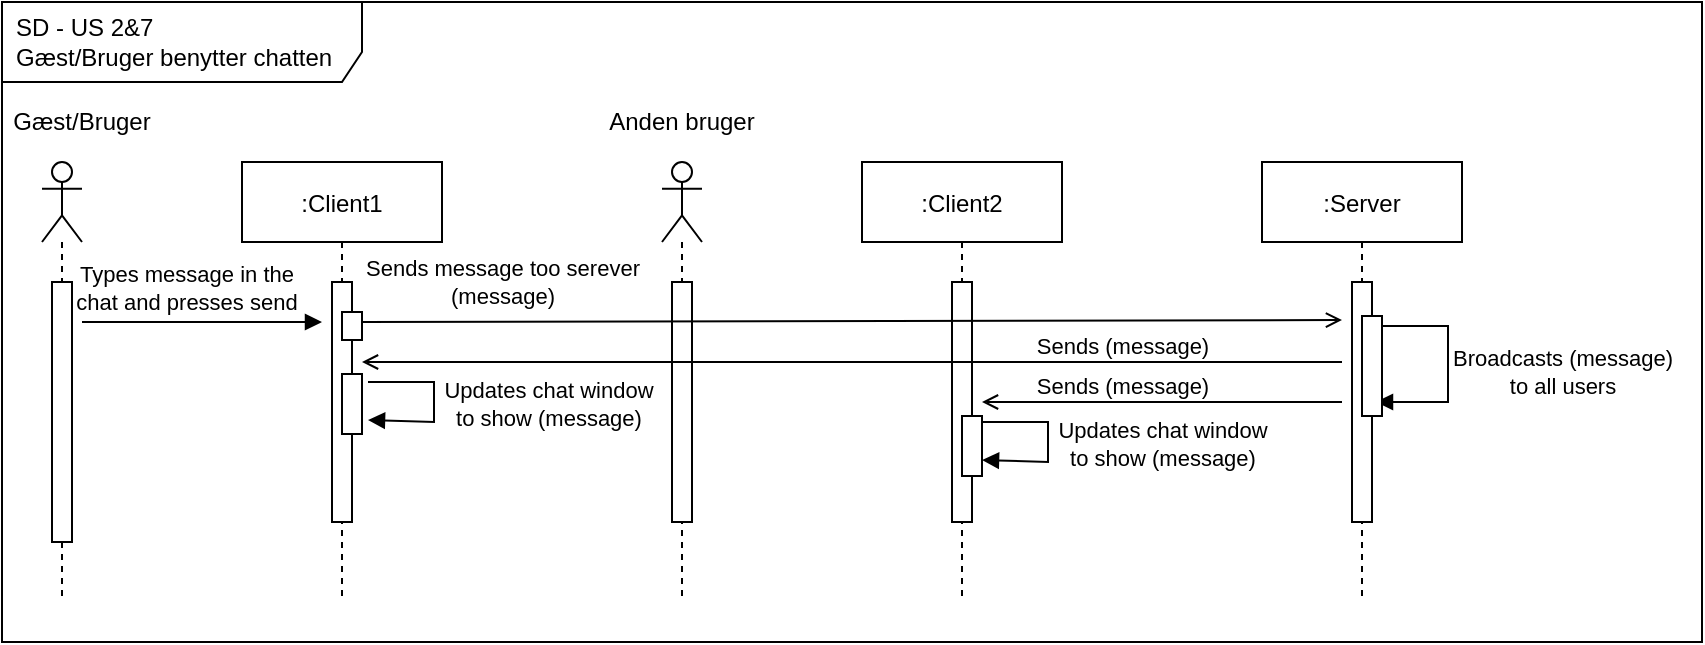<mxfile version="14.4.3" type="device" pages="3"><diagram id="kgpKYQtTHZ0yAKxKKP6v" name="SYSARK - SD"><mxGraphModel dx="1086" dy="846" grid="1" gridSize="10" guides="1" tooltips="1" connect="1" arrows="1" fold="1" page="1" pageScale="1" pageWidth="850" pageHeight="1100" math="0" shadow="0"><root><mxCell id="0"/><mxCell id="1" parent="0"/><mxCell id="vZrSNpJZ1F34BF3Es5Hf-35" value="SD - US 2&amp;amp;7&lt;br&gt;Gæst/Bruger benytter chatten" style="shape=umlFrame;whiteSpace=wrap;html=1;width=180;height=40;boundedLbl=1;verticalAlign=middle;align=left;spacingLeft=5;" parent="1" vertex="1"><mxGeometry width="850" height="320" as="geometry"/></mxCell><mxCell id="3nuBFxr9cyL0pnOWT2aG-5" value=":Server" style="shape=umlLifeline;perimeter=lifelinePerimeter;container=1;collapsible=0;recursiveResize=0;rounded=0;shadow=0;strokeWidth=1;" parent="1" vertex="1"><mxGeometry x="630" y="80" width="100" height="220" as="geometry"/></mxCell><mxCell id="3nuBFxr9cyL0pnOWT2aG-6" value="" style="points=[];perimeter=orthogonalPerimeter;rounded=0;shadow=0;strokeWidth=1;" parent="3nuBFxr9cyL0pnOWT2aG-5" vertex="1"><mxGeometry x="45" y="60" width="10" height="120" as="geometry"/></mxCell><mxCell id="vZrSNpJZ1F34BF3Es5Hf-19" value="" style="endArrow=block;html=1;endFill=1;rounded=0;" parent="3nuBFxr9cyL0pnOWT2aG-5" edge="1"><mxGeometry width="50" height="50" relative="1" as="geometry"><mxPoint x="60" y="82" as="sourcePoint"/><mxPoint x="57" y="120" as="targetPoint"/><Array as="points"><mxPoint x="93" y="82"/><mxPoint x="93" y="120"/></Array></mxGeometry></mxCell><mxCell id="vZrSNpJZ1F34BF3Es5Hf-20" value="Broadcasts (message)&lt;br&gt;to all users" style="edgeLabel;html=1;align=center;verticalAlign=middle;resizable=0;points=[];" parent="vZrSNpJZ1F34BF3Es5Hf-19" vertex="1" connectable="0"><mxGeometry x="-0.131" y="1" relative="1" as="geometry"><mxPoint x="56" y="9.33" as="offset"/></mxGeometry></mxCell><mxCell id="3nuBFxr9cyL0pnOWT2aG-1" value=":Client1" style="shape=umlLifeline;perimeter=lifelinePerimeter;container=1;collapsible=0;recursiveResize=0;rounded=0;shadow=0;strokeWidth=1;" parent="1" vertex="1"><mxGeometry x="120" y="80" width="100" height="220" as="geometry"/></mxCell><mxCell id="3nuBFxr9cyL0pnOWT2aG-2" value="" style="points=[];perimeter=orthogonalPerimeter;rounded=0;shadow=0;strokeWidth=1;" parent="3nuBFxr9cyL0pnOWT2aG-1" vertex="1"><mxGeometry x="45" y="60" width="10" height="120" as="geometry"/></mxCell><mxCell id="vZrSNpJZ1F34BF3Es5Hf-32" value="" style="points=[];perimeter=orthogonalPerimeter;rounded=0;shadow=0;strokeWidth=1;" parent="3nuBFxr9cyL0pnOWT2aG-1" vertex="1"><mxGeometry x="50" y="106" width="10" height="30" as="geometry"/></mxCell><mxCell id="vZrSNpJZ1F34BF3Es5Hf-1" value="" style="shape=umlLifeline;participant=umlActor;perimeter=lifelinePerimeter;whiteSpace=wrap;html=1;container=1;collapsible=0;recursiveResize=0;verticalAlign=top;spacingTop=36;outlineConnect=0;" parent="1" vertex="1"><mxGeometry x="20" y="80" width="20" height="220" as="geometry"/></mxCell><mxCell id="vZrSNpJZ1F34BF3Es5Hf-3" value="" style="points=[];perimeter=orthogonalPerimeter;rounded=0;shadow=0;strokeWidth=1;" parent="vZrSNpJZ1F34BF3Es5Hf-1" vertex="1"><mxGeometry x="5" y="60" width="10" height="130" as="geometry"/></mxCell><mxCell id="vZrSNpJZ1F34BF3Es5Hf-6" value=":Client2" style="shape=umlLifeline;perimeter=lifelinePerimeter;container=1;collapsible=0;recursiveResize=0;rounded=0;shadow=0;strokeWidth=1;" parent="1" vertex="1"><mxGeometry x="430" y="80" width="100" height="220" as="geometry"/></mxCell><mxCell id="vZrSNpJZ1F34BF3Es5Hf-7" value="" style="points=[];perimeter=orthogonalPerimeter;rounded=0;shadow=0;strokeWidth=1;" parent="vZrSNpJZ1F34BF3Es5Hf-6" vertex="1"><mxGeometry x="45" y="60" width="10" height="120" as="geometry"/></mxCell><mxCell id="vZrSNpJZ1F34BF3Es5Hf-8" value="" style="shape=umlLifeline;participant=umlActor;perimeter=lifelinePerimeter;whiteSpace=wrap;html=1;container=1;collapsible=0;recursiveResize=0;verticalAlign=top;spacingTop=36;outlineConnect=0;" parent="1" vertex="1"><mxGeometry x="330" y="80" width="20" height="220" as="geometry"/></mxCell><mxCell id="vZrSNpJZ1F34BF3Es5Hf-9" value="" style="points=[];perimeter=orthogonalPerimeter;rounded=0;shadow=0;strokeWidth=1;" parent="vZrSNpJZ1F34BF3Es5Hf-8" vertex="1"><mxGeometry x="5" y="60" width="10" height="120" as="geometry"/></mxCell><mxCell id="vZrSNpJZ1F34BF3Es5Hf-12" value="Gæst/Bruger" style="text;html=1;strokeColor=none;fillColor=none;align=center;verticalAlign=middle;whiteSpace=wrap;rounded=0;" parent="1" vertex="1"><mxGeometry x="20" y="50" width="40" height="20" as="geometry"/></mxCell><mxCell id="vZrSNpJZ1F34BF3Es5Hf-13" value="Anden bruger" style="text;html=1;strokeColor=none;fillColor=none;align=center;verticalAlign=middle;whiteSpace=wrap;rounded=0;" parent="1" vertex="1"><mxGeometry x="290" y="50" width="100" height="20" as="geometry"/></mxCell><mxCell id="vZrSNpJZ1F34BF3Es5Hf-15" value="" style="endArrow=block;html=1;endFill=1;" parent="1" edge="1"><mxGeometry relative="1" as="geometry"><mxPoint x="40" y="160" as="sourcePoint"/><mxPoint x="160" y="160" as="targetPoint"/></mxGeometry></mxCell><mxCell id="vZrSNpJZ1F34BF3Es5Hf-16" value="Types message in the &lt;br&gt;chat and&amp;nbsp;presses send" style="edgeLabel;resizable=0;html=1;align=center;verticalAlign=middle;" parent="vZrSNpJZ1F34BF3Es5Hf-15" connectable="0" vertex="1"><mxGeometry relative="1" as="geometry"><mxPoint x="-8" y="-17" as="offset"/></mxGeometry></mxCell><mxCell id="vZrSNpJZ1F34BF3Es5Hf-17" value="" style="endArrow=open;html=1;endFill=0;" parent="1" edge="1"><mxGeometry relative="1" as="geometry"><mxPoint x="180" y="160" as="sourcePoint"/><mxPoint x="670" y="159" as="targetPoint"/></mxGeometry></mxCell><mxCell id="vZrSNpJZ1F34BF3Es5Hf-18" value="Sends message too serever&lt;br&gt;(message)" style="edgeLabel;resizable=0;html=1;align=center;verticalAlign=middle;" parent="vZrSNpJZ1F34BF3Es5Hf-17" connectable="0" vertex="1"><mxGeometry relative="1" as="geometry"><mxPoint x="-174.83" y="-19.5" as="offset"/></mxGeometry></mxCell><mxCell id="vZrSNpJZ1F34BF3Es5Hf-21" value="" style="endArrow=open;html=1;endFill=0;" parent="1" edge="1"><mxGeometry relative="1" as="geometry"><mxPoint x="670" y="180" as="sourcePoint"/><mxPoint x="180" y="180" as="targetPoint"/></mxGeometry></mxCell><mxCell id="vZrSNpJZ1F34BF3Es5Hf-22" value="Sends (message)" style="edgeLabel;resizable=0;html=1;align=center;verticalAlign=middle;" parent="vZrSNpJZ1F34BF3Es5Hf-21" connectable="0" vertex="1"><mxGeometry relative="1" as="geometry"><mxPoint x="135.24" y="-8" as="offset"/></mxGeometry></mxCell><mxCell id="vZrSNpJZ1F34BF3Es5Hf-23" value="" style="endArrow=open;html=1;endFill=0;" parent="1" edge="1"><mxGeometry relative="1" as="geometry"><mxPoint x="670" y="200" as="sourcePoint"/><mxPoint x="490" y="200" as="targetPoint"/></mxGeometry></mxCell><mxCell id="vZrSNpJZ1F34BF3Es5Hf-24" value="Sends (message)" style="edgeLabel;resizable=0;html=1;align=center;verticalAlign=middle;" parent="vZrSNpJZ1F34BF3Es5Hf-23" connectable="0" vertex="1"><mxGeometry relative="1" as="geometry"><mxPoint x="-20.0" y="-8" as="offset"/></mxGeometry></mxCell><mxCell id="vZrSNpJZ1F34BF3Es5Hf-27" value="" style="endArrow=block;html=1;endFill=1;rounded=0;" parent="1" edge="1"><mxGeometry width="50" height="50" relative="1" as="geometry"><mxPoint x="183" y="190" as="sourcePoint"/><mxPoint x="183" y="209" as="targetPoint"/><Array as="points"><mxPoint x="216" y="190"/><mxPoint x="216" y="210"/></Array></mxGeometry></mxCell><mxCell id="vZrSNpJZ1F34BF3Es5Hf-28" value="Updates chat window&lt;br&gt;to show (message)" style="edgeLabel;html=1;align=center;verticalAlign=middle;resizable=0;points=[];" parent="vZrSNpJZ1F34BF3Es5Hf-27" vertex="1" connectable="0"><mxGeometry x="-0.131" y="1" relative="1" as="geometry"><mxPoint x="56" y="5.8" as="offset"/></mxGeometry></mxCell><mxCell id="vZrSNpJZ1F34BF3Es5Hf-29" value="" style="endArrow=block;html=1;endFill=1;rounded=0;" parent="1" edge="1"><mxGeometry width="50" height="50" relative="1" as="geometry"><mxPoint x="490" y="210" as="sourcePoint"/><mxPoint x="490" y="229" as="targetPoint"/><Array as="points"><mxPoint x="523" y="210"/><mxPoint x="523" y="230"/></Array></mxGeometry></mxCell><mxCell id="vZrSNpJZ1F34BF3Es5Hf-30" value="Updates chat window&lt;br&gt;to show (message)" style="edgeLabel;html=1;align=center;verticalAlign=middle;resizable=0;points=[];" parent="vZrSNpJZ1F34BF3Es5Hf-29" vertex="1" connectable="0"><mxGeometry x="-0.131" y="1" relative="1" as="geometry"><mxPoint x="56" y="5.8" as="offset"/></mxGeometry></mxCell><mxCell id="vZrSNpJZ1F34BF3Es5Hf-31" value="" style="points=[];perimeter=orthogonalPerimeter;rounded=0;shadow=0;strokeWidth=1;" parent="1" vertex="1"><mxGeometry x="680" y="157" width="10" height="50" as="geometry"/></mxCell><mxCell id="vZrSNpJZ1F34BF3Es5Hf-33" value="" style="points=[];perimeter=orthogonalPerimeter;rounded=0;shadow=0;strokeWidth=1;" parent="1" vertex="1"><mxGeometry x="480" y="207" width="10" height="30" as="geometry"/></mxCell><mxCell id="vZrSNpJZ1F34BF3Es5Hf-34" value="" style="points=[];perimeter=orthogonalPerimeter;rounded=0;shadow=0;strokeWidth=1;" parent="1" vertex="1"><mxGeometry x="170" y="155" width="10" height="14" as="geometry"/></mxCell></root></mxGraphModel></diagram><diagram id="NW-HZ79ST8Mv5RIU34rx" name="SD-Server"><mxGraphModel dx="1086" dy="846" grid="1" gridSize="10" guides="1" tooltips="1" connect="1" arrows="1" fold="1" page="1" pageScale="1" pageWidth="827" pageHeight="1169" math="0" shadow="0"><root><mxCell id="Jsr_nP2P3MLR1NYw9Sjs-0"/><mxCell id="Jsr_nP2P3MLR1NYw9Sjs-1" parent="Jsr_nP2P3MLR1NYw9Sjs-0"/><mxCell id="Jsr_nP2P3MLR1NYw9Sjs-2" value="&lt;b&gt;SD&lt;/b&gt;&amp;nbsp;- Server&amp;nbsp;- US 2&amp;amp;7&lt;br&gt;Gæst/Bruger benytter chatten" style="shape=umlFrame;whiteSpace=wrap;html=1;width=180;height=40;boundedLbl=1;verticalAlign=middle;align=left;spacingLeft=5;" parent="Jsr_nP2P3MLR1NYw9Sjs-1" vertex="1"><mxGeometry x="50" y="30" width="570" height="270" as="geometry"/></mxCell><mxCell id="Jsr_nP2P3MLR1NYw9Sjs-33" value="Client 1" style="shape=umlLifeline;participant=umlActor;perimeter=lifelinePerimeter;whiteSpace=wrap;html=1;container=1;collapsible=0;recursiveResize=0;verticalAlign=top;spacingTop=36;outlineConnect=0;labelBackgroundColor=#ffffff;fillColor=#99CCFF;" parent="Jsr_nP2P3MLR1NYw9Sjs-1" vertex="1"><mxGeometry x="70" y="80" width="20" height="200" as="geometry"/></mxCell><mxCell id="Jsr_nP2P3MLR1NYw9Sjs-37" value="&lt;font style=&quot;font-size: 12px&quot;&gt;«Boundary»&lt;br&gt;:GlobalHub&lt;br&gt;&lt;/font&gt;" style="shape=umlLifeline;perimeter=lifelinePerimeter;whiteSpace=wrap;html=1;container=1;collapsible=0;recursiveResize=0;outlineConnect=0;labelBackgroundColor=#ffffff;" parent="Jsr_nP2P3MLR1NYw9Sjs-1" vertex="1"><mxGeometry x="270" y="80" width="100" height="200" as="geometry"/></mxCell><mxCell id="Jsr_nP2P3MLR1NYw9Sjs-42" value="Client.Group([roomName]).SendAsync([message]);" style="edgeStyle=orthogonalEdgeStyle;html=1;align=left;spacingLeft=2;endArrow=block;rounded=0;entryX=1;entryY=0;" parent="Jsr_nP2P3MLR1NYw9Sjs-1" target="Jsr_nP2P3MLR1NYw9Sjs-41" edge="1"><mxGeometry relative="1" as="geometry"><mxPoint x="324.97" y="180" as="sourcePoint"/><Array as="points"><mxPoint x="349.97" y="180"/></Array></mxGeometry></mxCell><mxCell id="Jsr_nP2P3MLR1NYw9Sjs-45" value="" style="html=1;points=[];perimeter=orthogonalPerimeter;labelBackgroundColor=#ffffff;" parent="Jsr_nP2P3MLR1NYw9Sjs-1" vertex="1"><mxGeometry x="74.97" y="170" width="10" height="40" as="geometry"/></mxCell><mxCell id="Jsr_nP2P3MLR1NYw9Sjs-49" value="" style="html=1;points=[];perimeter=orthogonalPerimeter;labelBackgroundColor=#ffffff;" parent="Jsr_nP2P3MLR1NYw9Sjs-1" vertex="1"><mxGeometry x="314.97" y="170" width="10" height="80" as="geometry"/></mxCell><mxCell id="Jsr_nP2P3MLR1NYw9Sjs-41" value="" style="html=1;points=[];perimeter=orthogonalPerimeter;labelBackgroundColor=#ffffff;" parent="Jsr_nP2P3MLR1NYw9Sjs-1" vertex="1"><mxGeometry x="319.97" y="200" width="10" height="40" as="geometry"/></mxCell><mxCell id="Jsr_nP2P3MLR1NYw9Sjs-34" value="Client 2&lt;br&gt;" style="shape=umlLifeline;participant=umlActor;perimeter=lifelinePerimeter;whiteSpace=wrap;html=1;container=1;collapsible=0;recursiveResize=0;verticalAlign=top;spacingTop=36;outlineConnect=0;labelBackgroundColor=#ffffff;fillColor=#99CCFF;" parent="Jsr_nP2P3MLR1NYw9Sjs-1" vertex="1"><mxGeometry x="190" y="80" width="20" height="200" as="geometry"/></mxCell><mxCell id="Jsr_nP2P3MLR1NYw9Sjs-38" value="SendMessage([message],[roomName]);" style="html=1;verticalAlign=bottom;endArrow=open;endFill=0;entryX=-0.025;entryY=0.004;entryDx=0;entryDy=0;entryPerimeter=0;" parent="Jsr_nP2P3MLR1NYw9Sjs-1" edge="1"><mxGeometry width="80" relative="1" as="geometry"><mxPoint x="84.97" y="170" as="sourcePoint"/><mxPoint x="314.72" y="170.08" as="targetPoint"/></mxGeometry></mxCell><mxCell id="Jsr_nP2P3MLR1NYw9Sjs-46" value="" style="html=1;points=[];perimeter=orthogonalPerimeter;labelBackgroundColor=#ffffff;" parent="Jsr_nP2P3MLR1NYw9Sjs-1" vertex="1"><mxGeometry x="194.97" y="230" width="10" height="20" as="geometry"/></mxCell><mxCell id="Jsr_nP2P3MLR1NYw9Sjs-43" value="IncomingMessage([message]);" style="html=1;verticalAlign=bottom;endArrow=open;endFill=0;align=center;entryX=1.023;entryY=1.002;entryDx=0;entryDy=0;entryPerimeter=0;" parent="Jsr_nP2P3MLR1NYw9Sjs-1" edge="1"><mxGeometry width="80" relative="1" as="geometry"><mxPoint x="320" y="210" as="sourcePoint"/><mxPoint x="85.2" y="210.14" as="targetPoint"/><mxPoint as="offset"/></mxGeometry></mxCell><mxCell id="Jsr_nP2P3MLR1NYw9Sjs-44" value="IncomingMessage([message]);" style="html=1;verticalAlign=bottom;endArrow=open;endFill=0;align=center;entryX=1.033;entryY=0.006;entryDx=0;entryDy=0;entryPerimeter=0;" parent="Jsr_nP2P3MLR1NYw9Sjs-1" target="Jsr_nP2P3MLR1NYw9Sjs-46" edge="1"><mxGeometry width="80" relative="1" as="geometry"><mxPoint x="320" y="230" as="sourcePoint"/><mxPoint x="229.97" y="230" as="targetPoint"/><mxPoint as="offset"/></mxGeometry></mxCell></root></mxGraphModel></diagram><diagram id="yixr_YwcLMJ4f4qqxRhS" name="CD-Server"><mxGraphModel dx="1086" dy="846" grid="1" gridSize="10" guides="1" tooltips="1" connect="1" arrows="1" fold="1" page="1" pageScale="1" pageWidth="827" pageHeight="1169" math="0" shadow="0"><root><mxCell id="S43qDPwaZpPYtHcGGMr0-0"/><mxCell id="S43qDPwaZpPYtHcGGMr0-1" parent="S43qDPwaZpPYtHcGGMr0-0"/><mxCell id="S43qDPwaZpPYtHcGGMr0-2" value="&lt;b&gt;CD&lt;/b&gt;&amp;nbsp;- Server&amp;nbsp;- US 2&amp;amp;7&lt;br&gt;Gæst/Bruger benytter chatten" style="shape=umlFrame;whiteSpace=wrap;html=1;width=180;height=40;boundedLbl=1;verticalAlign=middle;align=left;spacingLeft=5;" vertex="1" parent="S43qDPwaZpPYtHcGGMr0-1"><mxGeometry x="50" y="30" width="360" height="150" as="geometry"/></mxCell><mxCell id="S43qDPwaZpPYtHcGGMr0-14" value="«Boundary»&#10;GlobalHub" style="swimlane;fontStyle=1;align=center;verticalAlign=top;childLayout=stackLayout;horizontal=1;startSize=40;horizontalStack=0;resizeParent=1;resizeParentMax=0;resizeLast=0;collapsible=1;marginBottom=0;" vertex="1" parent="S43qDPwaZpPYtHcGGMr0-1"><mxGeometry x="70.0" y="80" width="320" height="74" as="geometry"/></mxCell><mxCell id="S43qDPwaZpPYtHcGGMr0-16" value="" style="line;strokeWidth=1;fillColor=none;align=left;verticalAlign=middle;spacingTop=-1;spacingLeft=3;spacingRight=3;rotatable=0;labelPosition=right;points=[];portConstraint=eastwest;" vertex="1" parent="S43qDPwaZpPYtHcGGMr0-14"><mxGeometry y="40" width="320" height="8" as="geometry"/></mxCell><mxCell id="S43qDPwaZpPYtHcGGMr0-17" value="+ SendMessage(string message, string roomName) : void" style="text;strokeColor=none;fillColor=none;align=left;verticalAlign=top;spacingLeft=4;spacingRight=4;overflow=hidden;rotatable=0;points=[[0,0.5],[1,0.5]];portConstraint=eastwest;" vertex="1" parent="S43qDPwaZpPYtHcGGMr0-14"><mxGeometry y="48" width="320" height="26" as="geometry"/></mxCell></root></mxGraphModel></diagram></mxfile>